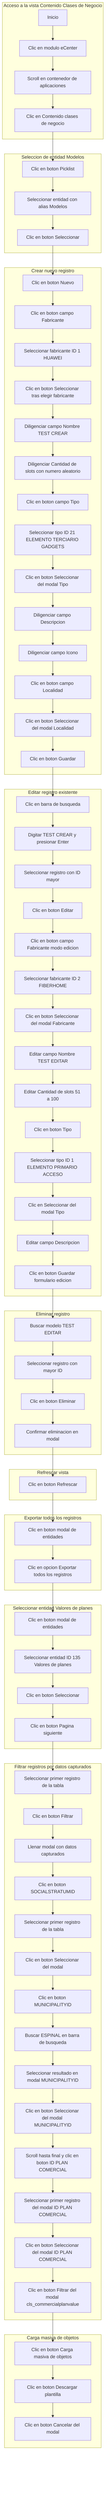 flowchart TD
%% ==========================
%% MÓDULO: CONTENIDO CLASES DE NEGOCIO
%% ==========================

subgraph CP_CONCLNEG_001 [Acceso a la vista Contenido Clases de Negocio]
    A1[Inicio] --> A2[Clic en modulo eCenter]
    A2 --> A3[Scroll en contenedor de aplicaciones]
    A3 --> A4[Clic en Contenido clases de negocio]
end

subgraph CP_CONCLNEG_002 [Seleccion de entidad Modelos]
    B1[Clic en boton Picklist] --> B2[Seleccionar entidad con alias Modelos]
    B2 --> B3[Clic en boton Seleccionar]
end

subgraph CP_CONCLNEG_003 [Crear nuevo registro]
    C1[Clic en boton Nuevo] --> C2[Clic en boton campo Fabricante]
    C2 --> C3[Seleccionar fabricante ID 1 HUAWEI]
    C3 --> C4[Clic en boton Seleccionar tras elegir fabricante]
    C4 --> C5[Diligenciar campo Nombre TEST CREAR]
    C5 --> C6[Diligenciar Cantidad de slots con numero aleatorio]
    C6 --> C7[Clic en boton campo Tipo]
    C7 --> C8[Seleccionar tipo ID 21 ELEMENTO TERCIARIO GADGETS]
    C8 --> C9[Clic en boton Seleccionar del modal Tipo]
    C9 --> C10[Diligenciar campo Descripcion]
    C10 --> C11[Diligenciar campo Icono]
    C11 --> C12[Clic en boton campo Localidad]
    C12 --> C13[Clic en boton Seleccionar del modal Localidad]
    C13 --> C14[Clic en boton Guardar]
end

subgraph CP_CONCLNEG_004 [Editar registro existente]
    D1[Clic en barra de busqueda] --> D2[Digitar TEST CREAR y presionar Enter]
    D2 --> D3[Seleccionar registro con ID mayor]
    D3 --> D4[Clic en boton Editar]
    D4 --> D5[Clic en boton campo Fabricante modo edicion]
    D5 --> D6[Seleccionar fabricante ID 2 FIBERHOME]
    D6 --> D7[Clic en boton Seleccionar del modal Fabricante]
    D7 --> D8[Editar campo Nombre TEST EDITAR]
    D8 --> D9[Editar Cantidad de slots 51 a 100]
    D9 --> D10[Clic en boton Tipo]
    D10 --> D11[Seleccionar tipo ID 1 ELEMENTO PRIMARIO ACCESO]
    D11 --> D12[Clic en Seleccionar del modal Tipo]
    D12 --> D13[Editar campo Descripcion]
    D13 --> D14[Clic en boton Guardar formulario edicion]
end

subgraph CP_CONCLNEG_005 [Eliminar registro]
    E1[Buscar modelo TEST EDITAR] --> E2[Seleccionar registro con mayor ID]
    E2 --> E3[Clic en boton Eliminar]
    E3 --> E4[Confirmar eliminacion en modal]
end

subgraph CP_CONCLNEG_006 [Refrescar vista]
    F1[Clic en boton Refrescar]
end

subgraph CP_CONCLNEG_007 [Exportar todos los registros]
    G1[Clic en boton modal de entidades] --> G2[Clic en opcion Exportar todos los registros]
end

subgraph CP_CONCLNEG_008 [Seleccionar entidad Valores de planes]
    H1[Clic en boton modal de entidades] --> H2[Seleccionar entidad ID 135 Valores de planes]
    H2 --> H3[Clic en boton Seleccionar]
    H3 --> H4[Clic en boton Pagina siguiente]
end

subgraph CP_CONCLNEG_009 [Filtrar registros por datos capturados]
    I1[Seleccionar primer registro de la tabla] --> I2[Clic en boton Filtrar]
    I2 --> I3[Llenar modal con datos capturados]
    I3 --> I4[Clic en boton SOCIALSTRATUMID]
    I4 --> I5[Seleccionar primer registro de la tabla]
    I5 --> I6[Clic en boton Seleccionar del modal]
    I6 --> I7[Clic en boton MUNICIPALITYID]
    I7 --> I8[Buscar ESPINAL en barra de busqueda]
    I8 --> I9[Seleccionar resultado en modal MUNICIPALITYID]
    I9 --> I10[Clic en boton Seleccionar del modal MUNICIPALITYID]
    I10 --> I11[Scroll hasta final y clic en boton ID PLAN COMERCIAL]
    I11 --> I12[Seleccionar primer registro del modal ID PLAN COMERCIAL]
    I12 --> I13[Clic en boton Seleccionar del modal ID PLAN COMERCIAL]
    I13 --> I14[Clic en boton Filtrar del modal cls_commercialplanvalue]
end

subgraph CP_CONCLNEG_010 [Carga masiva de objetos]
    J1[Clic en boton Carga masiva de objetos] --> J2[Clic en boton Descargar plantilla]
    J2 --> J3[Clic en boton Cancelar del modal]
end

%% ==========================
%% CONEXIONES ENTRE CASOS
%% ==========================
A4 --> B1
B3 --> C1
C14 --> D1
D14 --> E1
E4 --> F1
F1 --> G1
G2 --> H1
H4 --> I1
I14 --> J1

%% ==========================
%% ESTILOS
%% ==========================
%% classDef acciones fill:#e6f7ff,stroke:#1a73e8,stroke-width:2px;
%% class A2,A3,A4,B1,B2,B3,C1,C2,C3,C4,C5,C6,C7,C8,C9,C10,C11,C12,C13,C14,D4,D5,D6,D7,D10,D11,D12,D13,E1,E2,E3,F1,G1,G2,H1,H2,H3,H4,I1,I2,I4,I7,I8,I11,I13,J1,J2,J3 acciones